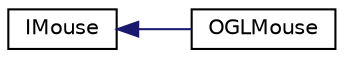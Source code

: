 digraph "Graphical Class Hierarchy"
{
  edge [fontname="Helvetica",fontsize="10",labelfontname="Helvetica",labelfontsize="10"];
  node [fontname="Helvetica",fontsize="10",shape=record];
  rankdir="LR";
  Node1 [label="IMouse",height=0.2,width=0.4,color="black", fillcolor="white", style="filled",URL="$class_i_mouse.html",tooltip="Mouse. "];
  Node1 -> Node2 [dir="back",color="midnightblue",fontsize="10",style="solid",fontname="Helvetica"];
  Node2 [label="OGLMouse",height=0.2,width=0.4,color="black", fillcolor="white", style="filled",URL="$class_o_g_l_mouse.html",tooltip="OpenGL Mouse implementation. "];
}
